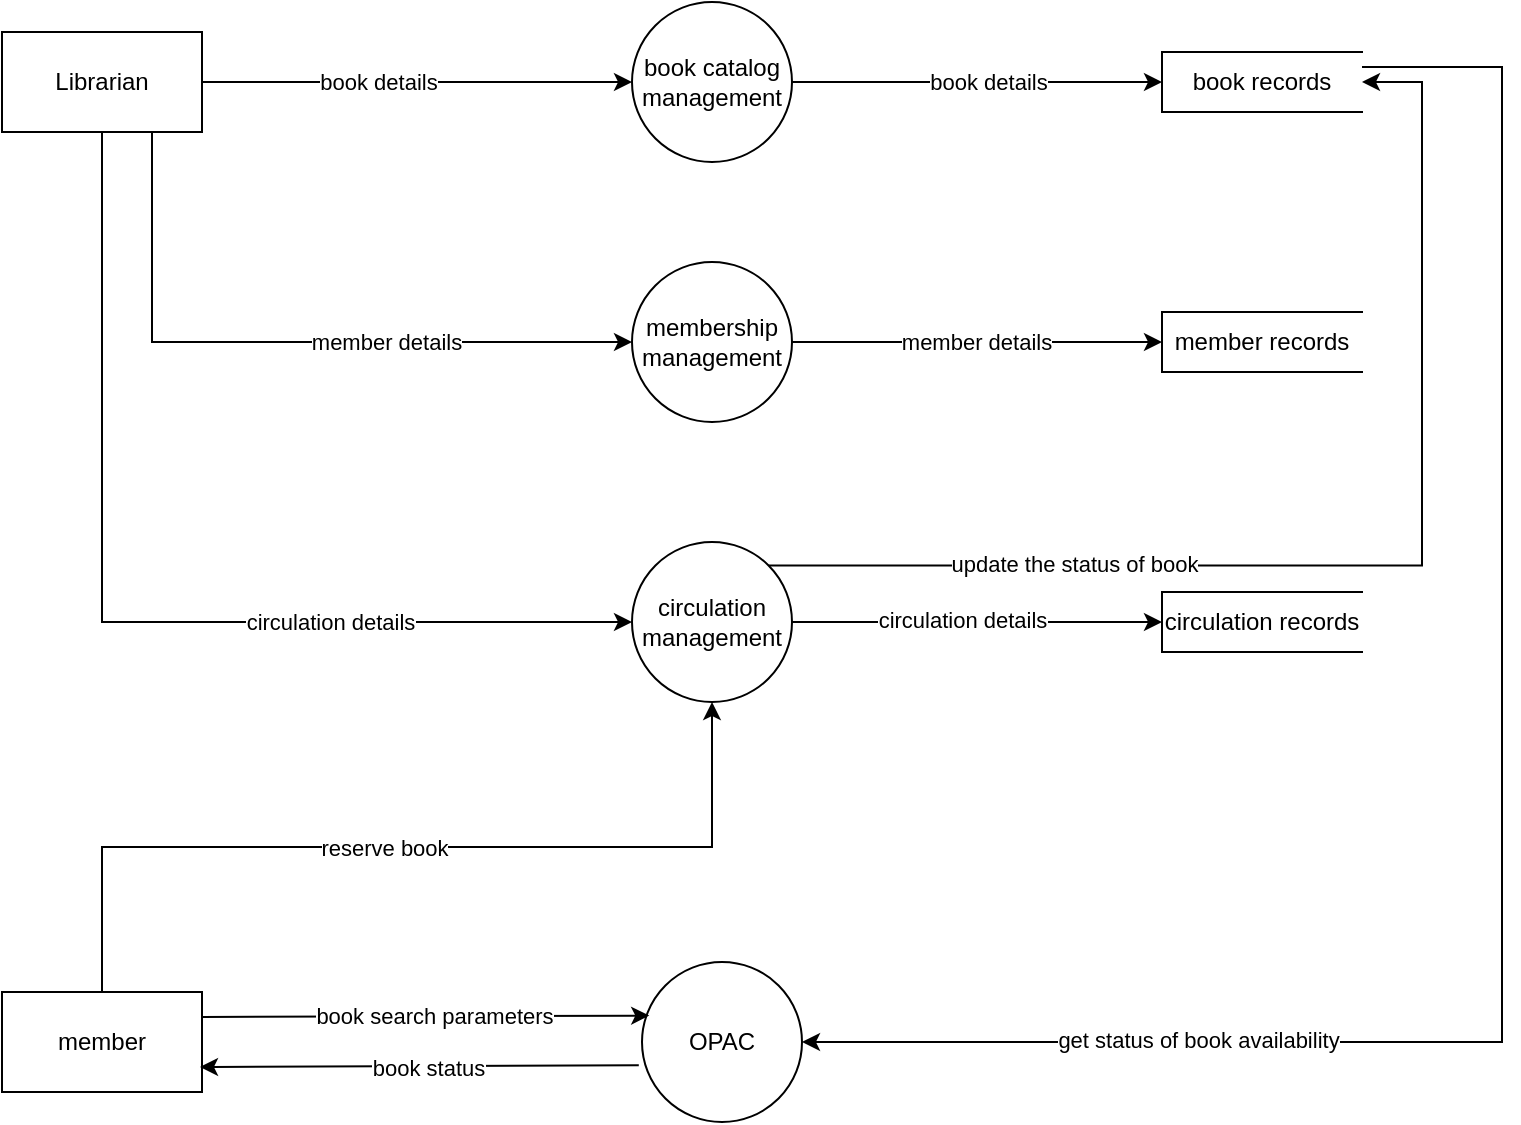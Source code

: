 <mxfile version="24.6.4" type="device">
  <diagram name="Page-1" id="zQmHLqb2v9lf7sQyCqkf">
    <mxGraphModel dx="958" dy="607" grid="1" gridSize="10" guides="0" tooltips="1" connect="1" arrows="1" fold="1" page="1" pageScale="1" pageWidth="827" pageHeight="1169" background="none" math="0" shadow="0">
      <root>
        <mxCell id="0" />
        <mxCell id="1" parent="0" />
        <mxCell id="mYEvdXqAo8dkZtZ2WbKT-4" value="" style="edgeStyle=orthogonalEdgeStyle;rounded=0;orthogonalLoop=1;jettySize=auto;html=1;exitX=1;exitY=0.25;exitDx=0;exitDy=0;" parent="1" source="mYEvdXqAo8dkZtZ2WbKT-9" target="mYEvdXqAo8dkZtZ2WbKT-3" edge="1">
          <mxGeometry relative="1" as="geometry">
            <mxPoint x="140" y="120" as="sourcePoint" />
            <Array as="points">
              <mxPoint x="130" y="120" />
            </Array>
          </mxGeometry>
        </mxCell>
        <mxCell id="mYEvdXqAo8dkZtZ2WbKT-8" value="book details" style="edgeLabel;html=1;align=center;verticalAlign=middle;resizable=0;points=[];rounded=0;" parent="mYEvdXqAo8dkZtZ2WbKT-4" vertex="1" connectable="0">
          <mxGeometry x="-0.115" y="-3" relative="1" as="geometry">
            <mxPoint y="-3" as="offset" />
          </mxGeometry>
        </mxCell>
        <mxCell id="mYEvdXqAo8dkZtZ2WbKT-5" value="" style="edgeStyle=orthogonalEdgeStyle;rounded=0;orthogonalLoop=1;jettySize=auto;html=1;" parent="1" source="mYEvdXqAo8dkZtZ2WbKT-3" edge="1">
          <mxGeometry relative="1" as="geometry">
            <Array as="points">
              <mxPoint x="500" y="120" />
              <mxPoint x="500" y="120" />
            </Array>
            <mxPoint x="610" y="120" as="targetPoint" />
          </mxGeometry>
        </mxCell>
        <mxCell id="BX9nY_qauU21bexiC183-1" value="book details" style="edgeLabel;html=1;align=center;verticalAlign=middle;resizable=0;points=[];rounded=0;" parent="mYEvdXqAo8dkZtZ2WbKT-5" vertex="1" connectable="0">
          <mxGeometry x="0.055" y="-4" relative="1" as="geometry">
            <mxPoint y="-4" as="offset" />
          </mxGeometry>
        </mxCell>
        <mxCell id="mYEvdXqAo8dkZtZ2WbKT-3" value="book catalog management" style="shape=ellipse;html=1;dashed=0;whiteSpace=wrap;aspect=fixed;perimeter=ellipsePerimeter;rounded=0;" parent="1" vertex="1">
          <mxGeometry x="345" y="80" width="80" height="80" as="geometry" />
        </mxCell>
        <mxCell id="BX9nY_qauU21bexiC183-3" style="edgeStyle=orthogonalEdgeStyle;rounded=0;orthogonalLoop=1;jettySize=auto;html=1;exitX=0.75;exitY=1;exitDx=0;exitDy=0;entryX=0;entryY=0.5;entryDx=0;entryDy=0;" parent="1" source="mYEvdXqAo8dkZtZ2WbKT-9" target="BX9nY_qauU21bexiC183-2" edge="1">
          <mxGeometry relative="1" as="geometry" />
        </mxCell>
        <mxCell id="BX9nY_qauU21bexiC183-6" value="member details" style="edgeLabel;html=1;align=center;verticalAlign=middle;resizable=0;points=[];rounded=0;" parent="BX9nY_qauU21bexiC183-3" vertex="1" connectable="0">
          <mxGeometry x="0.286" y="-1" relative="1" as="geometry">
            <mxPoint y="-1" as="offset" />
          </mxGeometry>
        </mxCell>
        <mxCell id="BX9nY_qauU21bexiC183-17" value="" style="edgeStyle=orthogonalEdgeStyle;rounded=0;orthogonalLoop=1;jettySize=auto;html=1;" parent="1" source="mYEvdXqAo8dkZtZ2WbKT-9" target="BX9nY_qauU21bexiC183-16" edge="1">
          <mxGeometry relative="1" as="geometry">
            <Array as="points">
              <mxPoint x="80" y="390" />
            </Array>
          </mxGeometry>
        </mxCell>
        <mxCell id="BX9nY_qauU21bexiC183-18" value="circulation details" style="edgeLabel;html=1;align=center;verticalAlign=middle;resizable=0;points=[];rounded=0;" parent="BX9nY_qauU21bexiC183-17" vertex="1" connectable="0">
          <mxGeometry x="0.406" relative="1" as="geometry">
            <mxPoint as="offset" />
          </mxGeometry>
        </mxCell>
        <mxCell id="mYEvdXqAo8dkZtZ2WbKT-9" value="Librarian" style="html=1;dashed=0;whiteSpace=wrap;rounded=0;" parent="1" vertex="1">
          <mxGeometry x="30" y="95" width="100" height="50" as="geometry" />
        </mxCell>
        <mxCell id="BX9nY_qauU21bexiC183-9" style="edgeStyle=orthogonalEdgeStyle;rounded=0;orthogonalLoop=1;jettySize=auto;html=1;exitX=1;exitY=0.5;exitDx=0;exitDy=0;entryX=0;entryY=0.5;entryDx=0;entryDy=0;" parent="1" source="BX9nY_qauU21bexiC183-2" target="BX9nY_qauU21bexiC183-14" edge="1">
          <mxGeometry relative="1" as="geometry">
            <mxPoint x="615" y="250" as="targetPoint" />
            <Array as="points" />
          </mxGeometry>
        </mxCell>
        <mxCell id="BX9nY_qauU21bexiC183-10" value="member details" style="edgeLabel;html=1;align=center;verticalAlign=middle;resizable=0;points=[];rounded=0;" parent="BX9nY_qauU21bexiC183-9" vertex="1" connectable="0">
          <mxGeometry x="-0.004" y="-1" relative="1" as="geometry">
            <mxPoint y="-1" as="offset" />
          </mxGeometry>
        </mxCell>
        <mxCell id="BX9nY_qauU21bexiC183-2" value="membership management" style="shape=ellipse;html=1;dashed=0;whiteSpace=wrap;aspect=fixed;perimeter=ellipsePerimeter;rounded=0;" parent="1" vertex="1">
          <mxGeometry x="345" y="210" width="80" height="80" as="geometry" />
        </mxCell>
        <mxCell id="BX9nY_qauU21bexiC183-30" style="edgeStyle=orthogonalEdgeStyle;rounded=0;orthogonalLoop=1;jettySize=auto;html=1;exitX=1;exitY=0.25;exitDx=0;exitDy=0;entryX=1;entryY=0.5;entryDx=0;entryDy=0;" parent="1" source="BX9nY_qauU21bexiC183-13" target="BX9nY_qauU21bexiC183-22" edge="1">
          <mxGeometry relative="1" as="geometry">
            <Array as="points">
              <mxPoint x="780" y="113" />
              <mxPoint x="780" y="600" />
            </Array>
          </mxGeometry>
        </mxCell>
        <mxCell id="BX9nY_qauU21bexiC183-31" value="get status of book availability" style="edgeLabel;html=1;align=center;verticalAlign=middle;resizable=0;points=[];rounded=0;" parent="BX9nY_qauU21bexiC183-30" vertex="1" connectable="0">
          <mxGeometry x="0.565" y="-1" relative="1" as="geometry">
            <mxPoint as="offset" />
          </mxGeometry>
        </mxCell>
        <mxCell id="BX9nY_qauU21bexiC183-13" value="book records" style="html=1;dashed=0;whiteSpace=wrap;shape=partialRectangle;right=0;rounded=0;" parent="1" vertex="1">
          <mxGeometry x="610" y="105" width="100" height="30" as="geometry" />
        </mxCell>
        <mxCell id="BX9nY_qauU21bexiC183-14" value="member records" style="html=1;dashed=0;whiteSpace=wrap;shape=partialRectangle;right=0;rounded=0;" parent="1" vertex="1">
          <mxGeometry x="610" y="235" width="100" height="30" as="geometry" />
        </mxCell>
        <mxCell id="BX9nY_qauU21bexiC183-20" style="edgeStyle=orthogonalEdgeStyle;rounded=0;orthogonalLoop=1;jettySize=auto;html=1;exitX=1;exitY=0.5;exitDx=0;exitDy=0;" parent="1" source="BX9nY_qauU21bexiC183-16" target="BX9nY_qauU21bexiC183-19" edge="1">
          <mxGeometry relative="1" as="geometry" />
        </mxCell>
        <mxCell id="BX9nY_qauU21bexiC183-36" value="circulation details" style="edgeLabel;html=1;align=center;verticalAlign=middle;resizable=0;points=[];rounded=0;" parent="BX9nY_qauU21bexiC183-20" vertex="1" connectable="0">
          <mxGeometry x="-0.082" y="1" relative="1" as="geometry">
            <mxPoint as="offset" />
          </mxGeometry>
        </mxCell>
        <mxCell id="BX9nY_qauU21bexiC183-21" style="edgeStyle=orthogonalEdgeStyle;rounded=0;orthogonalLoop=1;jettySize=auto;html=1;exitX=1;exitY=0;exitDx=0;exitDy=0;entryX=1;entryY=0.5;entryDx=0;entryDy=0;" parent="1" source="BX9nY_qauU21bexiC183-16" target="BX9nY_qauU21bexiC183-13" edge="1">
          <mxGeometry relative="1" as="geometry">
            <Array as="points">
              <mxPoint x="740" y="362" />
              <mxPoint x="740" y="120" />
            </Array>
          </mxGeometry>
        </mxCell>
        <mxCell id="BX9nY_qauU21bexiC183-37" value="update the status of book" style="edgeLabel;html=1;align=center;verticalAlign=middle;resizable=0;points=[];rounded=0;" parent="BX9nY_qauU21bexiC183-21" vertex="1" connectable="0">
          <mxGeometry x="-0.49" y="1" relative="1" as="geometry">
            <mxPoint as="offset" />
          </mxGeometry>
        </mxCell>
        <mxCell id="BX9nY_qauU21bexiC183-16" value="circulation management" style="ellipse;whiteSpace=wrap;html=1;dashed=0;rounded=0;" parent="1" vertex="1">
          <mxGeometry x="345" y="350" width="80" height="80" as="geometry" />
        </mxCell>
        <mxCell id="BX9nY_qauU21bexiC183-19" value="circulation records" style="html=1;dashed=0;whiteSpace=wrap;shape=partialRectangle;right=0;rounded=0;" parent="1" vertex="1">
          <mxGeometry x="610" y="375" width="100" height="30" as="geometry" />
        </mxCell>
        <mxCell id="BX9nY_qauU21bexiC183-22" value="OPAC" style="shape=ellipse;html=1;dashed=0;whiteSpace=wrap;aspect=fixed;perimeter=ellipsePerimeter;rounded=0;" parent="1" vertex="1">
          <mxGeometry x="350" y="560" width="80" height="80" as="geometry" />
        </mxCell>
        <mxCell id="BX9nY_qauU21bexiC183-50" style="edgeStyle=orthogonalEdgeStyle;rounded=0;orthogonalLoop=1;jettySize=auto;html=1;exitX=0.5;exitY=0;exitDx=0;exitDy=0;entryX=0.5;entryY=1;entryDx=0;entryDy=0;" parent="1" source="BX9nY_qauU21bexiC183-23" target="BX9nY_qauU21bexiC183-16" edge="1">
          <mxGeometry relative="1" as="geometry" />
        </mxCell>
        <mxCell id="MRmIwMb4ZaQXIUb6q44y-1" value="reserve book" style="edgeLabel;html=1;align=center;verticalAlign=middle;resizable=0;points=[];" parent="BX9nY_qauU21bexiC183-50" vertex="1" connectable="0">
          <mxGeometry x="-0.035" y="-1" relative="1" as="geometry">
            <mxPoint x="-4" y="-1" as="offset" />
          </mxGeometry>
        </mxCell>
        <mxCell id="BX9nY_qauU21bexiC183-23" value="member" style="html=1;dashed=0;whiteSpace=wrap;rounded=0;" parent="1" vertex="1">
          <mxGeometry x="30" y="575" width="100" height="50" as="geometry" />
        </mxCell>
        <mxCell id="BX9nY_qauU21bexiC183-28" value="" style="endArrow=classic;html=1;rounded=0;entryX=1;entryY=0.75;entryDx=0;entryDy=0;exitX=-0.02;exitY=0.645;exitDx=0;exitDy=0;exitPerimeter=0;" parent="1" source="BX9nY_qauU21bexiC183-22" edge="1">
          <mxGeometry width="50" height="50" relative="1" as="geometry">
            <mxPoint x="349" y="613" as="sourcePoint" />
            <mxPoint x="129" y="612.5" as="targetPoint" />
          </mxGeometry>
        </mxCell>
        <mxCell id="BX9nY_qauU21bexiC183-29" value="book status" style="edgeLabel;html=1;align=center;verticalAlign=middle;resizable=0;points=[];rounded=0;" parent="BX9nY_qauU21bexiC183-28" vertex="1" connectable="0">
          <mxGeometry x="-0.035" y="1" relative="1" as="geometry">
            <mxPoint as="offset" />
          </mxGeometry>
        </mxCell>
        <mxCell id="BX9nY_qauU21bexiC183-40" value="" style="endArrow=classic;html=1;rounded=0;entryX=0.045;entryY=0.335;entryDx=0;entryDy=0;entryPerimeter=0;exitX=1;exitY=0.25;exitDx=0;exitDy=0;" parent="1" source="BX9nY_qauU21bexiC183-23" target="BX9nY_qauU21bexiC183-22" edge="1">
          <mxGeometry width="50" height="50" relative="1" as="geometry">
            <mxPoint x="150" y="280" as="sourcePoint" />
            <mxPoint x="200" y="230" as="targetPoint" />
          </mxGeometry>
        </mxCell>
        <mxCell id="BX9nY_qauU21bexiC183-41" value="book search parameters" style="edgeLabel;html=1;align=center;verticalAlign=middle;resizable=0;points=[];rounded=0;" parent="BX9nY_qauU21bexiC183-40" vertex="1" connectable="0">
          <mxGeometry x="0.035" relative="1" as="geometry">
            <mxPoint as="offset" />
          </mxGeometry>
        </mxCell>
      </root>
    </mxGraphModel>
  </diagram>
</mxfile>
